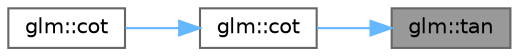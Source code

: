 digraph "glm::tan"
{
 // LATEX_PDF_SIZE
  bgcolor="transparent";
  edge [fontname=Helvetica,fontsize=10,labelfontname=Helvetica,labelfontsize=10];
  node [fontname=Helvetica,fontsize=10,shape=box,height=0.2,width=0.4];
  rankdir="RL";
  Node1 [id="Node000001",label="glm::tan",height=0.2,width=0.4,color="gray40", fillcolor="grey60", style="filled", fontcolor="black",tooltip=" "];
  Node1 -> Node2 [id="edge1_Node000001_Node000002",dir="back",color="steelblue1",style="solid",tooltip=" "];
  Node2 [id="Node000002",label="glm::cot",height=0.2,width=0.4,color="grey40", fillcolor="white", style="filled",URL="$group__gtc__reciprocal.html#ga3a7b517a95bbd3ad74da3aea87a66314",tooltip=" "];
  Node2 -> Node3 [id="edge2_Node000002_Node000003",dir="back",color="steelblue1",style="solid",tooltip=" "];
  Node3 [id="Node000003",label="glm::cot",height=0.2,width=0.4,color="grey40", fillcolor="white", style="filled",URL="$namespaceglm.html#a50fc58cccc6845be36069113d4979d75",tooltip=" "];
}
